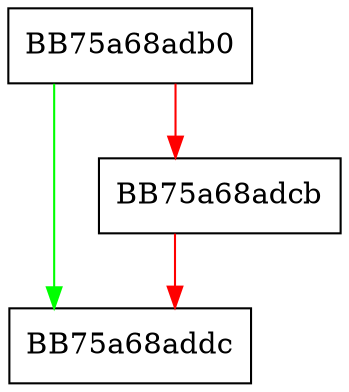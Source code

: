 digraph make_metastore_key {
  node [shape="box"];
  graph [splines=ortho];
  BB75a68adb0 -> BB75a68addc [color="green"];
  BB75a68adb0 -> BB75a68adcb [color="red"];
  BB75a68adcb -> BB75a68addc [color="red"];
}